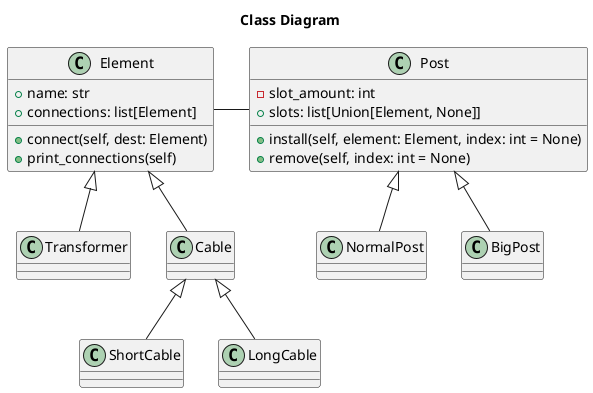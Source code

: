 @startuml classDiagram

    title Class Diagram

    ' Classes
    class Element {
        ' Variables
        +name: str 
        +connections: list[Element]

        ' Methods
        +connect(self, dest: Element)
        +print_connections(self)
    }

    class Transformer {

    }

    class Cable {

    }

    class ShortCable {

    }

    class LongCable {

    }

    class Post {
        ' Variables
        -slot_amount: int
        +slots: list[Union[Element, None]]

        ' Methods
        +install(self, element: Element, index: int = None)
        +remove(self, index: int = None)
    }

    class NormalPost {

    }

    class BigPost {

    }

    ' Relationships
    Element -right-  Post
    Element <|-- Transformer
    Element <|-- Cable
    Cable <|-- LongCable
    Cable <|-- ShortCable
    Post <|-- NormalPost
    Post <|-- BigPost
@enduml